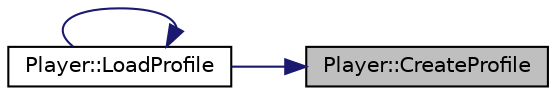 digraph "Player::CreateProfile"
{
 // LATEX_PDF_SIZE
  edge [fontname="Helvetica",fontsize="10",labelfontname="Helvetica",labelfontsize="10"];
  node [fontname="Helvetica",fontsize="10",shape=record];
  rankdir="RL";
  Node8 [label="Player::CreateProfile",height=0.2,width=0.4,color="black", fillcolor="grey75", style="filled", fontcolor="black",tooltip="Create a the file KPlayerFileName. It is a profile for the specified player containing a higher level..."];
  Node8 -> Node9 [dir="back",color="midnightblue",fontsize="10",style="solid",fontname="Helvetica"];
  Node9 [label="Player::LoadProfile",height=0.2,width=0.4,color="black", fillcolor="white", style="filled",URL="$database_8h.html#aeca6ccbe49d8ae2f90118c4fe51e06e0",tooltip="Load the profile of the specified player."];
  Node9 -> Node9 [dir="back",color="midnightblue",fontsize="10",style="solid",fontname="Helvetica"];
}
